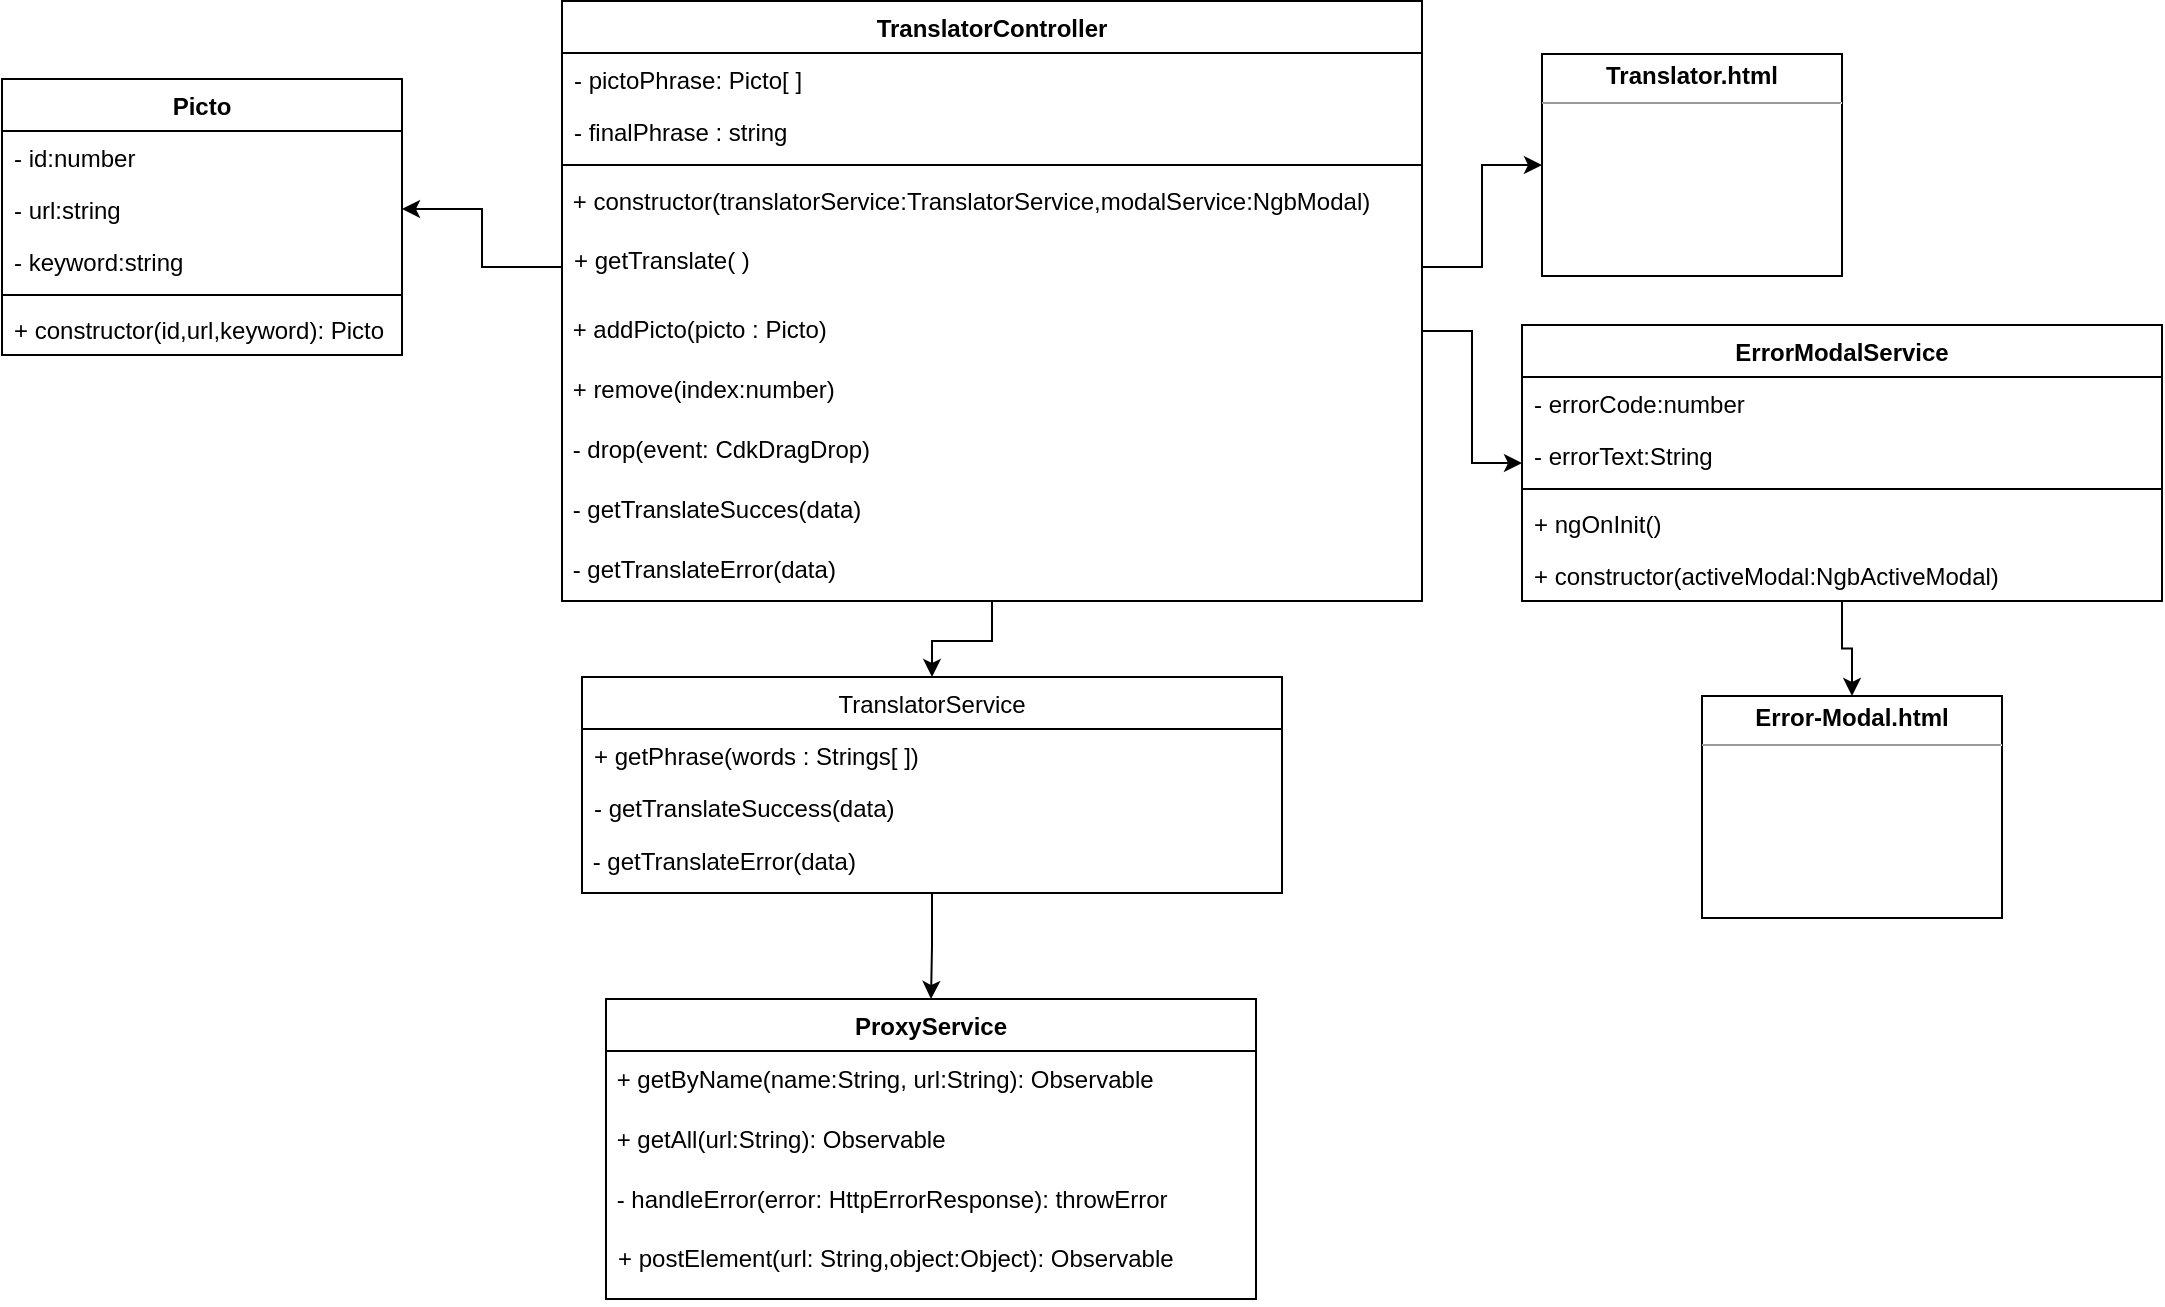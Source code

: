 <mxfile version="10.6.0" type="device"><diagram id="_tn5SRNiFjHpBe07cRNP" name="Page-1"><mxGraphModel dx="1991" dy="1067" grid="1" gridSize="10" guides="1" tooltips="1" connect="1" arrows="1" fold="1" page="1" pageScale="1" pageWidth="827" pageHeight="1169" math="0" shadow="0"><root><mxCell id="0"/><mxCell id="1" parent="0"/><mxCell id="qdow4Z5n2gwR6Piz0maU-6" value="" style="edgeStyle=orthogonalEdgeStyle;rounded=0;orthogonalLoop=1;jettySize=auto;html=1;" edge="1" parent="1" source="qdow4Z5n2gwR6Piz0maU-7" target="qdow4Z5n2gwR6Piz0maU-13"><mxGeometry relative="1" as="geometry"><mxPoint x="1065" y="860" as="targetPoint"/></mxGeometry></mxCell><mxCell id="qdow4Z5n2gwR6Piz0maU-7" value="ErrorModalService" style="swimlane;fontStyle=1;align=center;verticalAlign=top;childLayout=stackLayout;horizontal=1;startSize=26;horizontalStack=0;resizeParent=1;resizeParentMax=0;resizeLast=0;collapsible=1;marginBottom=0;" vertex="1" parent="1"><mxGeometry x="960" y="273.5" width="320" height="138" as="geometry"/></mxCell><mxCell id="qdow4Z5n2gwR6Piz0maU-8" value="- errorCode:number&#10;&#10;" style="text;strokeColor=none;fillColor=none;align=left;verticalAlign=top;spacingLeft=4;spacingRight=4;overflow=hidden;rotatable=0;points=[[0,0.5],[1,0.5]];portConstraint=eastwest;" vertex="1" parent="qdow4Z5n2gwR6Piz0maU-7"><mxGeometry y="26" width="320" height="26" as="geometry"/></mxCell><mxCell id="qdow4Z5n2gwR6Piz0maU-9" value="- errorText:String&#10;&#10;" style="text;strokeColor=none;fillColor=none;align=left;verticalAlign=top;spacingLeft=4;spacingRight=4;overflow=hidden;rotatable=0;points=[[0,0.5],[1,0.5]];portConstraint=eastwest;" vertex="1" parent="qdow4Z5n2gwR6Piz0maU-7"><mxGeometry y="52" width="320" height="26" as="geometry"/></mxCell><mxCell id="qdow4Z5n2gwR6Piz0maU-10" value="" style="line;strokeWidth=1;fillColor=none;align=left;verticalAlign=middle;spacingTop=-1;spacingLeft=3;spacingRight=3;rotatable=0;labelPosition=right;points=[];portConstraint=eastwest;" vertex="1" parent="qdow4Z5n2gwR6Piz0maU-7"><mxGeometry y="78" width="320" height="8" as="geometry"/></mxCell><mxCell id="qdow4Z5n2gwR6Piz0maU-11" value="+ ngOnInit()" style="text;strokeColor=none;fillColor=none;align=left;verticalAlign=top;spacingLeft=4;spacingRight=4;overflow=hidden;rotatable=0;points=[[0,0.5],[1,0.5]];portConstraint=eastwest;" vertex="1" parent="qdow4Z5n2gwR6Piz0maU-7"><mxGeometry y="86" width="320" height="26" as="geometry"/></mxCell><mxCell id="qdow4Z5n2gwR6Piz0maU-12" value="+ constructor(activeModal:NgbActiveModal)&#10;" style="text;strokeColor=none;fillColor=none;align=left;verticalAlign=top;spacingLeft=4;spacingRight=4;overflow=hidden;rotatable=0;points=[[0,0.5],[1,0.5]];portConstraint=eastwest;" vertex="1" parent="qdow4Z5n2gwR6Piz0maU-7"><mxGeometry y="112" width="320" height="26" as="geometry"/></mxCell><mxCell id="qdow4Z5n2gwR6Piz0maU-13" value="&lt;p style=&quot;margin: 0px ; margin-top: 4px ; text-align: center&quot;&gt;&lt;b&gt;Error-Modal.html&lt;/b&gt;&lt;/p&gt;&lt;hr size=&quot;1&quot;&gt;&lt;p style=&quot;margin: 0px ; margin-left: 4px&quot;&gt;&lt;/p&gt;&lt;p style=&quot;margin: 0px ; margin-left: 4px&quot;&gt;&lt;br&gt;&lt;/p&gt;" style="verticalAlign=top;align=left;overflow=fill;fontSize=12;fontFamily=Helvetica;html=1;" vertex="1" parent="1"><mxGeometry x="1050" y="459" width="150" height="111" as="geometry"/></mxCell><mxCell id="qdow4Z5n2gwR6Piz0maU-14" value="TranslatorController&#10;&#10;" style="swimlane;fontStyle=1;align=center;verticalAlign=top;childLayout=stackLayout;horizontal=1;startSize=26;horizontalStack=0;resizeParent=1;resizeParentMax=0;resizeLast=0;collapsible=1;marginBottom=0;" vertex="1" parent="1"><mxGeometry x="480" y="111.5" width="430" height="300" as="geometry"/></mxCell><mxCell id="qdow4Z5n2gwR6Piz0maU-15" value="- pictoPhrase: Picto[ ]" style="text;strokeColor=none;fillColor=none;align=left;verticalAlign=top;spacingLeft=4;spacingRight=4;overflow=hidden;rotatable=0;points=[[0,0.5],[1,0.5]];portConstraint=eastwest;" vertex="1" parent="qdow4Z5n2gwR6Piz0maU-14"><mxGeometry y="26" width="430" height="26" as="geometry"/></mxCell><mxCell id="qdow4Z5n2gwR6Piz0maU-16" value="- finalPhrase : string" style="text;strokeColor=none;fillColor=none;align=left;verticalAlign=top;spacingLeft=4;spacingRight=4;overflow=hidden;rotatable=0;points=[[0,0.5],[1,0.5]];portConstraint=eastwest;" vertex="1" parent="qdow4Z5n2gwR6Piz0maU-14"><mxGeometry y="52" width="430" height="26" as="geometry"/></mxCell><mxCell id="qdow4Z5n2gwR6Piz0maU-17" value="" style="line;strokeWidth=1;fillColor=none;align=left;verticalAlign=middle;spacingTop=-1;spacingLeft=3;spacingRight=3;rotatable=0;labelPosition=right;points=[];portConstraint=eastwest;" vertex="1" parent="qdow4Z5n2gwR6Piz0maU-14"><mxGeometry y="78" width="430" height="8" as="geometry"/></mxCell><mxCell id="qdow4Z5n2gwR6Piz0maU-19" value="&amp;nbsp;+&amp;nbsp;&lt;span&gt;constructor&lt;/span&gt;&lt;span&gt;(&lt;/span&gt;&lt;span&gt;translatorService&lt;/span&gt;&lt;span&gt;:&lt;/span&gt;&lt;span&gt;TranslatorService&lt;/span&gt;&lt;span&gt;,&lt;/span&gt;&lt;span&gt;modalService&lt;/span&gt;&lt;span&gt;:&lt;/span&gt;&lt;span&gt;NgbModal&lt;/span&gt;&lt;span&gt;)&amp;nbsp;&lt;/span&gt;" style="text;html=1;" vertex="1" parent="qdow4Z5n2gwR6Piz0maU-14"><mxGeometry y="86" width="430" height="30" as="geometry"/></mxCell><mxCell id="qdow4Z5n2gwR6Piz0maU-18" value="+ getTranslate( )" style="text;strokeColor=none;fillColor=none;align=left;verticalAlign=top;spacingLeft=4;spacingRight=4;overflow=hidden;rotatable=0;points=[[0,0.5],[1,0.5]];portConstraint=eastwest;" vertex="1" parent="qdow4Z5n2gwR6Piz0maU-14"><mxGeometry y="116" width="430" height="34" as="geometry"/></mxCell><mxCell id="qdow4Z5n2gwR6Piz0maU-20" value="&amp;nbsp;+ addPicto(picto : Picto)" style="text;html=1;" vertex="1" parent="qdow4Z5n2gwR6Piz0maU-14"><mxGeometry y="150" width="430" height="30" as="geometry"/></mxCell><mxCell id="qdow4Z5n2gwR6Piz0maU-21" value="&amp;nbsp;+&amp;nbsp;&lt;span&gt;remove&lt;/span&gt;&lt;span&gt;(&lt;/span&gt;&lt;span&gt;index:number&lt;/span&gt;&lt;span&gt;)&lt;/span&gt;&lt;br&gt;" style="text;html=1;" vertex="1" parent="qdow4Z5n2gwR6Piz0maU-14"><mxGeometry y="180" width="430" height="30" as="geometry"/></mxCell><mxCell id="qdow4Z5n2gwR6Piz0maU-43" value="&amp;nbsp;- drop(event: CdkDragDrop)" style="text;html=1;" vertex="1" parent="qdow4Z5n2gwR6Piz0maU-14"><mxGeometry y="210" width="430" height="30" as="geometry"/></mxCell><mxCell id="qdow4Z5n2gwR6Piz0maU-42" value="&amp;nbsp;- getTranslateSucces(data)" style="text;html=1;" vertex="1" parent="qdow4Z5n2gwR6Piz0maU-14"><mxGeometry y="240" width="430" height="30" as="geometry"/></mxCell><mxCell id="qdow4Z5n2gwR6Piz0maU-22" value="&amp;nbsp;- getTranslateError(data)" style="text;html=1;" vertex="1" parent="qdow4Z5n2gwR6Piz0maU-14"><mxGeometry y="270" width="430" height="30" as="geometry"/></mxCell><mxCell id="qdow4Z5n2gwR6Piz0maU-23" value="&lt;p style=&quot;margin: 0px ; margin-top: 4px ; text-align: center&quot;&gt;&lt;b&gt;Translator.html&lt;/b&gt;&lt;/p&gt;&lt;hr size=&quot;1&quot;&gt;&lt;p style=&quot;margin: 0px ; margin-left: 4px&quot;&gt;&lt;/p&gt;&lt;p style=&quot;margin: 0px ; margin-left: 4px&quot;&gt;&lt;br&gt;&lt;/p&gt;" style="verticalAlign=top;align=left;overflow=fill;fontSize=12;fontFamily=Helvetica;html=1;" vertex="1" parent="1"><mxGeometry x="970" y="138" width="150" height="111" as="geometry"/></mxCell><mxCell id="qdow4Z5n2gwR6Piz0maU-24" style="edgeStyle=orthogonalEdgeStyle;rounded=0;orthogonalLoop=1;jettySize=auto;html=1;entryX=0.5;entryY=0;entryDx=0;entryDy=0;" edge="1" parent="1" source="qdow4Z5n2gwR6Piz0maU-25" target="qdow4Z5n2gwR6Piz0maU-44"><mxGeometry relative="1" as="geometry"><mxPoint x="654.714" y="589.0" as="targetPoint"/></mxGeometry></mxCell><mxCell id="qdow4Z5n2gwR6Piz0maU-25" value="TranslatorService" style="swimlane;fontStyle=0;childLayout=stackLayout;horizontal=1;startSize=26;fillColor=none;horizontalStack=0;resizeParent=1;resizeParentMax=0;resizeLast=0;collapsible=1;marginBottom=0;" vertex="1" parent="1"><mxGeometry x="490" y="449.5" width="350" height="108" as="geometry"/></mxCell><mxCell id="qdow4Z5n2gwR6Piz0maU-26" value="+ getPhrase(words : Strings[ ])" style="text;strokeColor=none;fillColor=none;align=left;verticalAlign=top;spacingLeft=4;spacingRight=4;overflow=hidden;rotatable=0;points=[[0,0.5],[1,0.5]];portConstraint=eastwest;" vertex="1" parent="qdow4Z5n2gwR6Piz0maU-25"><mxGeometry y="26" width="350" height="26" as="geometry"/></mxCell><mxCell id="qdow4Z5n2gwR6Piz0maU-27" value="- getTranslateSuccess(data)" style="text;strokeColor=none;fillColor=none;align=left;verticalAlign=top;spacingLeft=4;spacingRight=4;overflow=hidden;rotatable=0;points=[[0,0.5],[1,0.5]];portConstraint=eastwest;" vertex="1" parent="qdow4Z5n2gwR6Piz0maU-25"><mxGeometry y="52" width="350" height="26" as="geometry"/></mxCell><mxCell id="qdow4Z5n2gwR6Piz0maU-28" value="&amp;nbsp;- getTranslateError(data)" style="text;html=1;" vertex="1" parent="qdow4Z5n2gwR6Piz0maU-25"><mxGeometry y="78" width="350" height="30" as="geometry"/></mxCell><mxCell id="qdow4Z5n2gwR6Piz0maU-29" style="edgeStyle=orthogonalEdgeStyle;rounded=0;orthogonalLoop=1;jettySize=auto;html=1;" edge="1" parent="1" source="qdow4Z5n2gwR6Piz0maU-22" target="qdow4Z5n2gwR6Piz0maU-25"><mxGeometry relative="1" as="geometry"/></mxCell><mxCell id="qdow4Z5n2gwR6Piz0maU-30" style="edgeStyle=orthogonalEdgeStyle;rounded=0;orthogonalLoop=1;jettySize=auto;html=1;exitX=1;exitY=0.5;exitDx=0;exitDy=0;" edge="1" parent="1" source="qdow4Z5n2gwR6Piz0maU-18" target="qdow4Z5n2gwR6Piz0maU-23"><mxGeometry relative="1" as="geometry"/></mxCell><mxCell id="qdow4Z5n2gwR6Piz0maU-31" style="edgeStyle=orthogonalEdgeStyle;rounded=0;orthogonalLoop=1;jettySize=auto;html=1;" edge="1" parent="1" source="qdow4Z5n2gwR6Piz0maU-20" target="qdow4Z5n2gwR6Piz0maU-7"><mxGeometry relative="1" as="geometry"/></mxCell><mxCell id="qdow4Z5n2gwR6Piz0maU-34" value="Picto" style="swimlane;fontStyle=1;align=center;verticalAlign=top;childLayout=stackLayout;horizontal=1;startSize=26;horizontalStack=0;resizeParent=1;resizeParentMax=0;resizeLast=0;collapsible=1;marginBottom=0;" vertex="1" parent="1"><mxGeometry x="200" y="150.5" width="200" height="138" as="geometry"/></mxCell><mxCell id="qdow4Z5n2gwR6Piz0maU-35" value="- id:number&#10;" style="text;strokeColor=none;fillColor=none;align=left;verticalAlign=top;spacingLeft=4;spacingRight=4;overflow=hidden;rotatable=0;points=[[0,0.5],[1,0.5]];portConstraint=eastwest;" vertex="1" parent="qdow4Z5n2gwR6Piz0maU-34"><mxGeometry y="26" width="200" height="26" as="geometry"/></mxCell><mxCell id="qdow4Z5n2gwR6Piz0maU-36" value="- url:string" style="text;strokeColor=none;fillColor=none;align=left;verticalAlign=top;spacingLeft=4;spacingRight=4;overflow=hidden;rotatable=0;points=[[0,0.5],[1,0.5]];portConstraint=eastwest;" vertex="1" parent="qdow4Z5n2gwR6Piz0maU-34"><mxGeometry y="52" width="200" height="26" as="geometry"/></mxCell><mxCell id="qdow4Z5n2gwR6Piz0maU-37" value="- keyword:string" style="text;strokeColor=none;fillColor=none;align=left;verticalAlign=top;spacingLeft=4;spacingRight=4;overflow=hidden;rotatable=0;points=[[0,0.5],[1,0.5]];portConstraint=eastwest;" vertex="1" parent="qdow4Z5n2gwR6Piz0maU-34"><mxGeometry y="78" width="200" height="26" as="geometry"/></mxCell><mxCell id="qdow4Z5n2gwR6Piz0maU-38" value="" style="line;strokeWidth=1;fillColor=none;align=left;verticalAlign=middle;spacingTop=-1;spacingLeft=3;spacingRight=3;rotatable=0;labelPosition=right;points=[];portConstraint=eastwest;" vertex="1" parent="qdow4Z5n2gwR6Piz0maU-34"><mxGeometry y="104" width="200" height="8" as="geometry"/></mxCell><mxCell id="qdow4Z5n2gwR6Piz0maU-39" value="+ constructor(id,url,keyword): Picto" style="text;strokeColor=none;fillColor=none;align=left;verticalAlign=top;spacingLeft=4;spacingRight=4;overflow=hidden;rotatable=0;points=[[0,0.5],[1,0.5]];portConstraint=eastwest;" vertex="1" parent="qdow4Z5n2gwR6Piz0maU-34"><mxGeometry y="112" width="200" height="26" as="geometry"/></mxCell><mxCell id="qdow4Z5n2gwR6Piz0maU-40" style="edgeStyle=orthogonalEdgeStyle;rounded=0;orthogonalLoop=1;jettySize=auto;html=1;entryX=1;entryY=0.5;entryDx=0;entryDy=0;" edge="1" parent="1" source="qdow4Z5n2gwR6Piz0maU-18" target="qdow4Z5n2gwR6Piz0maU-36"><mxGeometry relative="1" as="geometry"/></mxCell><mxCell id="qdow4Z5n2gwR6Piz0maU-44" value="ProxyService" style="swimlane;fontStyle=1;align=center;verticalAlign=top;childLayout=stackLayout;horizontal=1;startSize=26;horizontalStack=0;resizeParent=1;resizeParentMax=0;resizeLast=0;collapsible=1;marginBottom=0;" vertex="1" parent="1"><mxGeometry x="502" y="610.5" width="325" height="150" as="geometry"/></mxCell><mxCell id="qdow4Z5n2gwR6Piz0maU-45" value="&amp;nbsp;+ getByName(name:String, url:String): Observable" style="text;html=1;" vertex="1" parent="qdow4Z5n2gwR6Piz0maU-44"><mxGeometry y="26" width="325" height="30" as="geometry"/></mxCell><mxCell id="qdow4Z5n2gwR6Piz0maU-46" value="&amp;nbsp;+ getAll(url:String): Observable" style="text;html=1;" vertex="1" parent="qdow4Z5n2gwR6Piz0maU-44"><mxGeometry y="56" width="325" height="30" as="geometry"/></mxCell><mxCell id="qdow4Z5n2gwR6Piz0maU-47" value="&amp;nbsp;- handleError(error: HttpErrorResponse): throwError" style="text;html=1;" vertex="1" parent="qdow4Z5n2gwR6Piz0maU-44"><mxGeometry y="86" width="325" height="30" as="geometry"/></mxCell><mxCell id="qdow4Z5n2gwR6Piz0maU-48" value="+ postElement(url: String,object:Object): Observable" style="text;strokeColor=none;fillColor=none;align=left;verticalAlign=top;spacingLeft=4;spacingRight=4;overflow=hidden;rotatable=0;points=[[0,0.5],[1,0.5]];portConstraint=eastwest;" vertex="1" parent="qdow4Z5n2gwR6Piz0maU-44"><mxGeometry y="116" width="325" height="34" as="geometry"/></mxCell></root></mxGraphModel></diagram></mxfile>